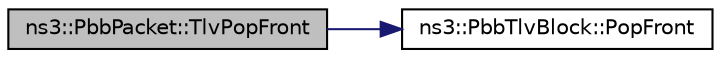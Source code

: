 digraph "ns3::PbbPacket::TlvPopFront"
{
 // LATEX_PDF_SIZE
  edge [fontname="Helvetica",fontsize="10",labelfontname="Helvetica",labelfontsize="10"];
  node [fontname="Helvetica",fontsize="10",shape=record];
  rankdir="LR";
  Node1 [label="ns3::PbbPacket::TlvPopFront",height=0.2,width=0.4,color="black", fillcolor="grey75", style="filled", fontcolor="black",tooltip="Removes a packet TLV from the front of this packet."];
  Node1 -> Node2 [color="midnightblue",fontsize="10",style="solid",fontname="Helvetica"];
  Node2 [label="ns3::PbbTlvBlock::PopFront",height=0.2,width=0.4,color="black", fillcolor="white", style="filled",URL="$classns3_1_1_pbb_tlv_block.html#a413dfd32294a503407a474daf0881c75",tooltip="Removes a TLV from the front of this block."];
}
